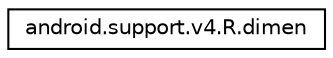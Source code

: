 digraph "Graphical Class Hierarchy"
{
 // INTERACTIVE_SVG=YES
 // LATEX_PDF_SIZE
  edge [fontname="Helvetica",fontsize="10",labelfontname="Helvetica",labelfontsize="10"];
  node [fontname="Helvetica",fontsize="10",shape=record];
  rankdir="LR";
  Node0 [label="android.support.v4.R.dimen",height=0.2,width=0.4,color="black", fillcolor="white", style="filled",URL="$classandroid_1_1support_1_1v4_1_1_r_1_1dimen.html",tooltip=" "];
}
